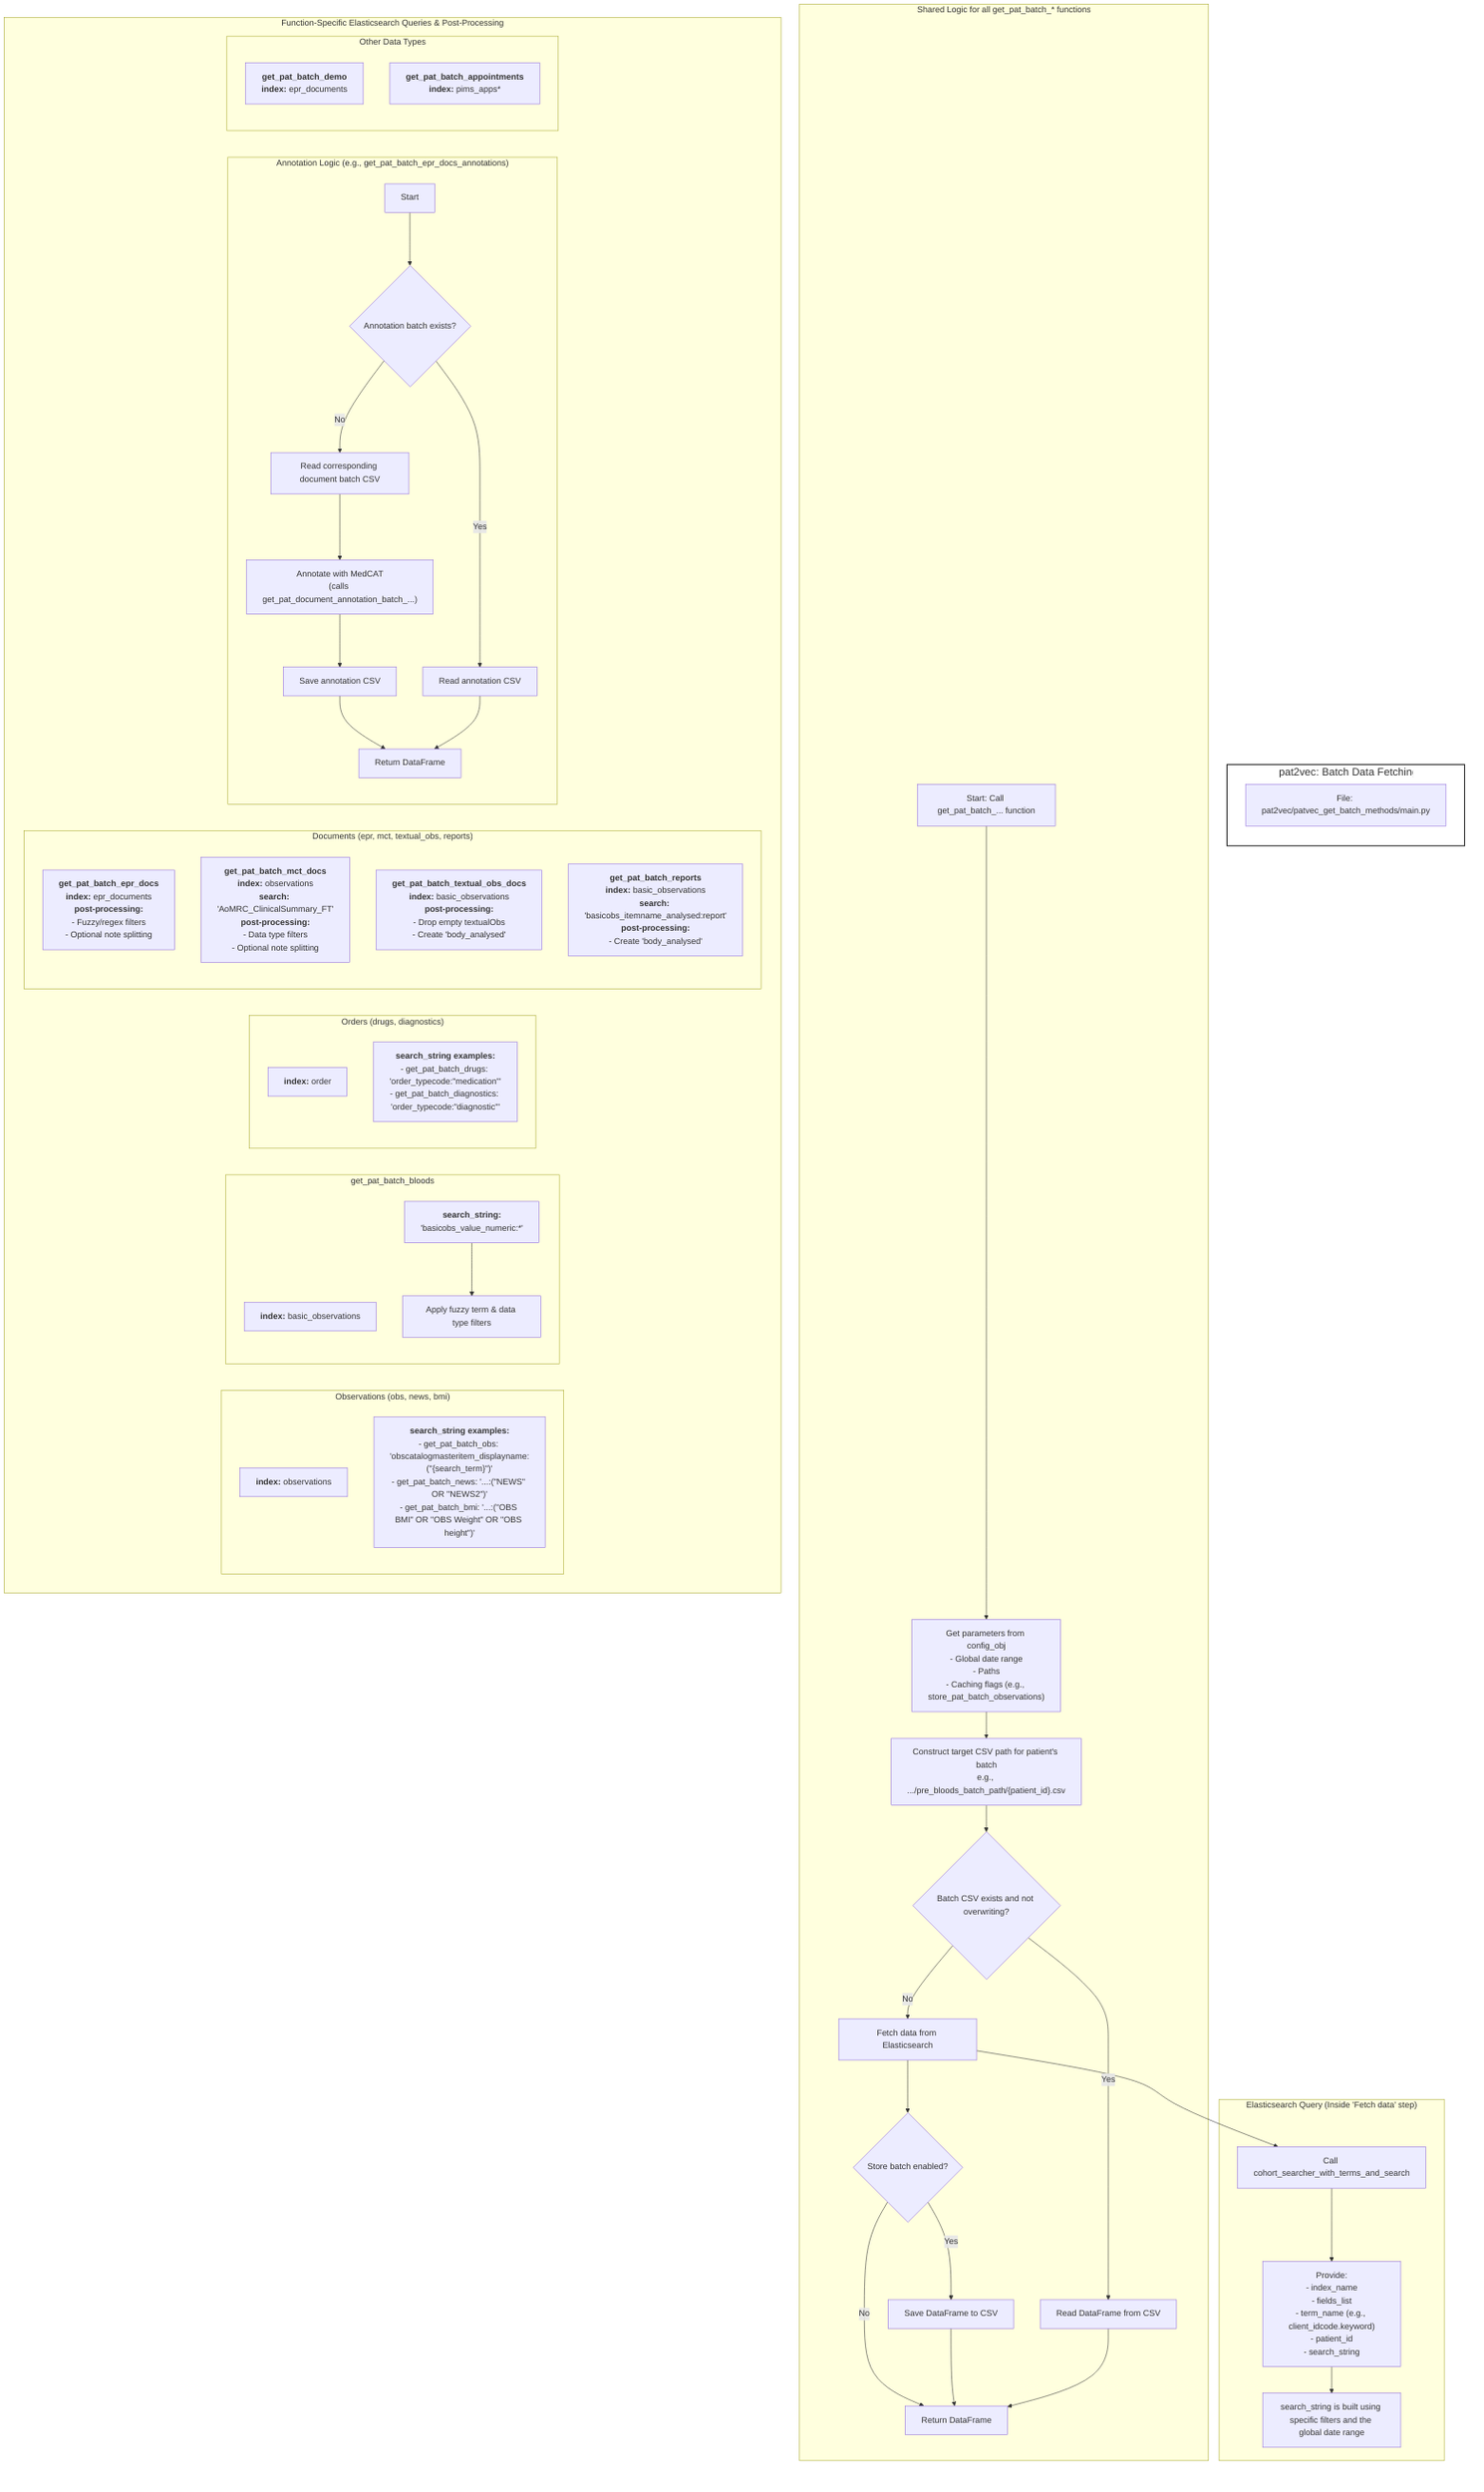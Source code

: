graph TD
    subgraph Title [pat2vec: Batch Data Fetching Logic]
        style Title fill:#fff,stroke:#333,stroke-width:2px,font-size:20px,text-align:center
        direction TB
        T["File: pat2vec/patvec_get_batch_methods/main.py"]
    end

    subgraph CoreLogic ["Shared Logic for all get_pat_batch_* functions"]
        A["Start: Call get_pat_batch_... function"] --> B["Get parameters from config_obj<br/>- Global date range<br/>- Paths<br/>- Caching flags (e.g., store_pat_batch_observations)"];
        B --> C["Construct target CSV path for patient's batch<br/>e.g., .../pre_bloods_batch_path/{patient_id}.csv"];
        C --> D{"Batch CSV exists and not overwriting?"};
        D -- No --> F["Fetch data from Elasticsearch"];
        D -- Yes --> E["Read DataFrame from CSV"];

        F --> G{"Store batch enabled?"};
        G -- Yes --> H["Save DataFrame to CSV"];
        G -- No --> I["Return DataFrame"];
        H --> I;
        E --> I;
    end

    subgraph ElasticsearchQuery ["Elasticsearch Query (Inside 'Fetch data' step)"]
        F --> F1["Call cohort_searcher_with_terms_and_search"];
        F1 --> F2["Provide:<br/>- index_name<br/>- fields_list<br/>- term_name (e.g., client_idcode.keyword)<br/>- patient_id<br/>- search_string"];
        F2 --> F3["search_string is built using specific filters and the global date range"];
    end

    subgraph FunctionSpecifics ["Function-Specific Elasticsearch Queries & Post-Processing"]
        direction LR

        subgraph ObsGroup ["Observations (obs, news, bmi)"]
            Obs_Index["<b>index:</b> observations"]
            Obs_Search["<b>search_string examples:</b><br/>- get_pat_batch_obs: 'obscatalogmasteritem_displayname:(&quot;{search_term}&quot;)'<br/>- get_pat_batch_news: '...:(&quot;NEWS&quot; OR &quot;NEWS2&quot;)'<br/>- get_pat_batch_bmi: '...:(&quot;OBS BMI&quot; OR &quot;OBS Weight&quot; OR &quot;OBS height&quot;)'"]
        end

        subgraph BloodsGroup ["get_pat_batch_bloods"]
            Bloods_Index["<b>index:</b> basic_observations"]
            Bloods_Search["<b>search_string:</b><br/>'basicobs_value_numeric:*'"]
            Bloods_Search --> Bloods_Filter["Apply fuzzy term &amp; data type filters"]
        end

        subgraph OrdersGroup ["Orders (drugs, diagnostics)"]
            Orders_Index["<b>index:</b> order"]
            Orders_Search["<b>search_string examples:</b><br/>- get_pat_batch_drugs: 'order_typecode:&quot;medication&quot;'<br/>- get_pat_batch_diagnostics: 'order_typecode:&quot;diagnostic&quot;'"]
        end

        subgraph DocsGroup ["Documents (epr, mct, textual_obs, reports)"]
            EPR_Index["<b>get_pat_batch_epr_docs</b><br/><b>index:</b> epr_documents<br/><b>post-processing:</b><br/>- Fuzzy/regex filters<br/>- Optional note splitting"]
            MCT_Index["<b>get_pat_batch_mct_docs</b><br/><b>index:</b> observations<br/><b>search:</b> 'AoMRC_ClinicalSummary_FT'<br/><b>post-processing:</b><br/>- Data type filters<br/>- Optional note splitting"]
            TextualObs_Index["<b>get_pat_batch_textual_obs_docs</b><br/><b>index:</b> basic_observations<br/><b>post-processing:</b><br/>- Drop empty textualObs<br/>- Create 'body_analysed'"]
            Reports_Index["<b>get_pat_batch_reports</b><br/><b>index:</b> basic_observations<br/><b>search:</b> 'basicobs_itemname_analysed:report'<br/><b>post-processing:</b><br/>- Create 'body_analysed'"]
        end

        subgraph AnnotationsGroup ["Annotation Logic (e.g., get_pat_batch_epr_docs_annotations)"]
            Annot_Start["Start"] --> Annot_Check{"Annotation batch exists?"}
            Annot_Check -- Yes --> Annot_Read["Read annotation CSV"]
            Annot_Check -- No --> Annot_Read_Doc["Read corresponding document batch CSV"]
            Annot_Read_Doc --> Annot_Process["Annotate with MedCAT<br/>(calls get_pat_document_annotation_batch_...)"]
            Annot_Process --> Annot_Save["Save annotation CSV"]
            Annot_Save --> Annot_Return["Return DataFrame"]
            Annot_Read --> Annot_Return
        end

        subgraph OtherGroup ["Other Data Types"]
            Demo_Index["<b>get_pat_batch_demo</b><br/><b>index:</b> epr_documents"]
            Appt_Index["<b>get_pat_batch_appointments</b><br/><b>index:</b> pims_apps*"]
        end
    end